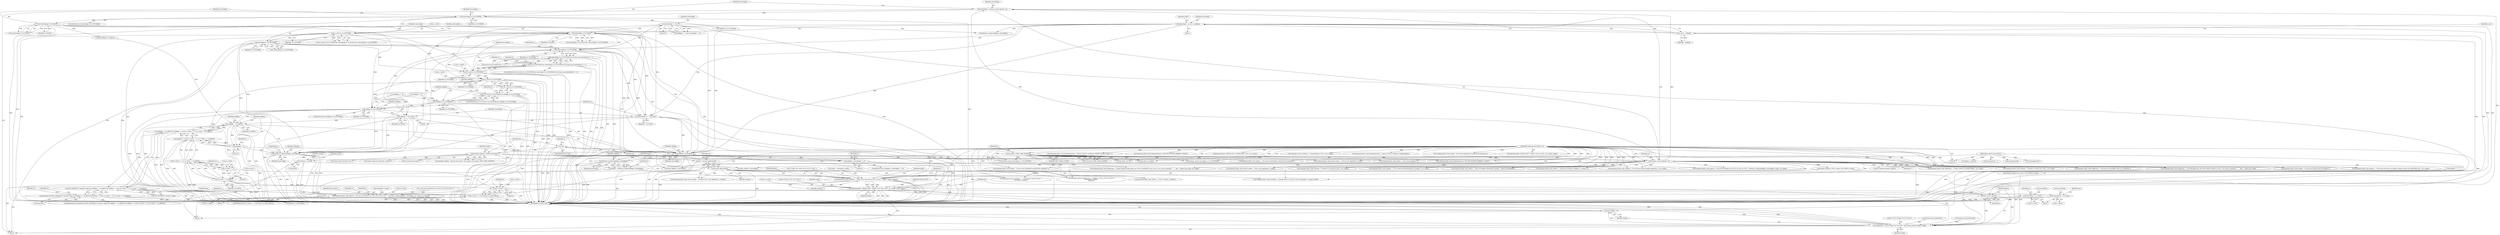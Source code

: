 digraph "0_atheme_c597156adc60a45b5f827793cd420945f47bc03b_1@API" {
"1000707" [label="(Call,removeflags & CA_FOUNDER)"];
"1000689" [label="(Call,removeflags & CA_FOUNDER)"];
"1000685" [label="(Call,removeflags & CA_FLAGS)"];
"1000557" [label="(Call,removeflags == 0)"];
"1000634" [label="(Call,removeflags = ca_all & ~addflags)"];
"1000636" [label="(Call,ca_all & ~addflags)"];
"1000476" [label="(Call,restrictflags & CA_FLAGS)"];
"1000466" [label="(Call,restrictflags & CA_FOUNDER)"];
"1000460" [label="(Call,restrictflags = chanacs_source_flags(mc, si))"];
"1000462" [label="(Call,chanacs_source_flags(mc, si))"];
"1000171" [label="(Call,metadata_find(mc, \"private:close:closer\"))"];
"1000159" [label="(Call,!mc)"];
"1000154" [label="(Call,mc = mychan_find(channel))"];
"1000156" [label="(Call,mychan_find(channel))"];
"1000114" [label="(Call,*channel = parv[0])"];
"1000109" [label="(MethodParameterIn,char *parv[])"];
"1000177" [label="(Call,has_priv(si, PRIV_CHAN_AUSPEX))"];
"1000107" [label="(MethodParameterIn,sourceinfo_t *si)"];
"1000679" [label="(Call,ca->level & CA_FOUNDER)"];
"1000701" [label="(Call,ca->level & CA_FOUNDER)"];
"1000706" [label="(Call,removeflags & CA_FOUNDER && mychan_num_founders(mc) == 1)"];
"1000700" [label="(Call,ca->level & CA_FOUNDER && removeflags & CA_FOUNDER && mychan_num_founders(mc) == 1)"];
"1000724" [label="(Call,ca->level & CA_FOUNDER)"];
"1000723" [label="(Call,!(ca->level & CA_FOUNDER))"];
"1000722" [label="(Call,!(ca->level & CA_FOUNDER) && addflags & CA_FOUNDER)"];
"1000729" [label="(Call,addflags & CA_FOUNDER)"];
"1000785" [label="(Call,addflags & CA_FOUNDER)"];
"1000789" [label="(Call,addflags |= CA_FLAGS)"];
"1000807" [label="(Call,addflags != CA_AKICK)"];
"1000806" [label="(Call,addflags != CA_AKICK && addflags != 0 && (ca->level == 0 || ca->level == CA_AKICK))"];
"1000799" [label="(Call,MU_NEVEROP & user(mt)->flags && addflags != CA_AKICK && addflags != 0 && (ca->level == 0 || ca->level == CA_AKICK))"];
"1000796" [label="(Call,isuser(mt) && (MU_NEVEROP & user(mt)->flags && addflags != CA_AKICK && addflags != 0 && (ca->level == 0 || ca->level == CA_AKICK)))"];
"1000811" [label="(Call,addflags != 0)"];
"1000810" [label="(Call,addflags != 0 && (ca->level == 0 || ca->level == CA_AKICK))"];
"1000885" [label="(Call,bitmask_to_flags2(addflags, removeflags))"];
"1000880" [label="(Call,command_fail(si, fault_noprivs, _(\"You are not allowed to set \2%s\2 on \2%s\2 in \2%s\2.\"), bitmask_to_flags2(addflags, removeflags), mt->name, mc->name))"];
"1001005" [label="(Call,addflags | removeflags)"];
"1001004" [label="(Call,(addflags | removeflags) == 0)"];
"1001020" [label="(Call,bitmask_to_flags2(addflags, removeflags))"];
"1001018" [label="(Call,flagstr = bitmask_to_flags2(addflags, removeflags))"];
"1001023" [label="(Call,command_success_nodata(si, _(\"Flags \2%s\2 were set on \2%s\2 in \2%s\2.\"), flagstr, target, channel))"];
"1001030" [label="(Call,logcommand(si, CMDLOG_SET, \"FLAGS: \2%s\2 \2%s\2 \2%s\2\", mc->name, target, flagstr))"];
"1001042" [label="(Call,get_source_name(si))"];
"1001039" [label="(Call,verbose(mc, \"\2%s\2 set flags \2%s\2 on \2%s\2\", get_source_name(si), flagstr, target))"];
"1001046" [label="(Call,free(target))"];
"1000820" [label="(Call,ca->level == CA_AKICK)"];
"1000814" [label="(Call,ca->level == 0 || ca->level == CA_AKICK)"];
"1000839" [label="(Call,ca->level == 0)"];
"1000838" [label="(Call,ca->level == 0 && chanacs_is_table_full(ca))"];
"1000863" [label="(Call,req.oldlevel = ca->level)"];
"1000897" [label="(Call,req.newlevel = ca->level)"];
"1000815" [label="(Call,ca->level == 0)"];
"1000792" [label="(Call,removeflags &= ~CA_FLAGS)"];
"1000678" [label="(Call,ca->level & CA_FOUNDER && removeflags & CA_FLAGS && !(removeflags & CA_FOUNDER))"];
"1000790" [label="(Identifier,addflags)"];
"1001003" [label="(ControlStructure,if ((addflags | removeflags) == 0))"];
"1000824" [label="(Identifier,CA_AKICK)"];
"1001005" [label="(Call,addflags | removeflags)"];
"1000461" [label="(Identifier,restrictflags)"];
"1000163" [label="(Identifier,si)"];
"1000478" [label="(Identifier,CA_FLAGS)"];
"1000156" [label="(Call,mychan_find(channel))"];
"1000116" [label="(Call,parv[0])"];
"1000707" [label="(Call,removeflags & CA_FOUNDER)"];
"1000378" [label="(Call,command_fail(si, fault_noprivs, _(\"You are not authorized to execute this command.\")))"];
"1000816" [label="(Call,ca->level)"];
"1000482" [label="(Call,restrictflags & CA_AKICK)"];
"1000320" [label="(Call,command_fail(si, fault_needmoreparams, _(\"Syntax: FLAGS <#channel> MODIFY [target] <flags>\")))"];
"1000686" [label="(Identifier,removeflags)"];
"1000176" [label="(Call,!has_priv(si, PRIV_CHAN_AUSPEX))"];
"1000232" [label="(Call,do_list(si, mc, 0))"];
"1000179" [label="(Identifier,PRIV_CHAN_AUSPEX)"];
"1000725" [label="(Call,ca->level)"];
"1001038" [label="(Identifier,flagstr)"];
"1000435" [label="(Call,command_success_string(si, str1, _(\"Flags for \2%s\2 in \2%s\2 are \2%s\2.\"),\n\t\t\t\t\t\ttarget, channel,\n\t\t\t\t\t\tstr1))"];
"1000107" [label="(MethodParameterIn,sourceinfo_t *si)"];
"1000691" [label="(Identifier,CA_FOUNDER)"];
"1000143" [label="(Call,command_fail(si, fault_needmoreparams, STR_INSUFFICIENT_PARAMS, \"FLAGS\"))"];
"1000605" [label="(Call,command_fail(si, fault_badparams, _(\"Usage: FLAGS %s [target] [flags]\"), mc->name))"];
"1000281" [label="(Call,logcommand(si, CMDLOG_DO, \"CLEAR:FLAGS: \2%s\2\", mc->name))"];
"1000154" [label="(Call,mc = mychan_find(channel))"];
"1000795" [label="(ControlStructure,if (isuser(mt) && (MU_NEVEROP & user(mt)->flags && addflags != CA_AKICK && addflags != 0 && (ca->level == 0 || ca->level == CA_AKICK))))"];
"1000527" [label="(Call,allow_flags(mc, restrictflags))"];
"1000689" [label="(Call,removeflags & CA_FOUNDER)"];
"1000504" [label="(Call,command_fail(si, fault_noprivs, _(\"You are not authorized to execute this command.\")))"];
"1000699" [label="(ControlStructure,if (ca->level & CA_FOUNDER && removeflags & CA_FOUNDER && mychan_num_founders(mc) == 1))"];
"1000873" [label="(Identifier,ca)"];
"1001032" [label="(Identifier,CMDLOG_SET)"];
"1000419" [label="(Call,chanacs_find_literal(mc, mt, 0))"];
"1000887" [label="(Identifier,removeflags)"];
"1000882" [label="(Identifier,fault_noprivs)"];
"1001004" [label="(Call,(addflags | removeflags) == 0)"];
"1000614" [label="(Call,command_fail(si, fault_badparams, _(\"Invalid template name given, use /%s%s TEMPLATE %s for a list\"), ircd->uses_rcommand ? \"\" : \"msg \", chansvs.me->disp, mc->name))"];
"1000810" [label="(Call,addflags != 0 && (ca->level == 0 || ca->level == CA_AKICK))"];
"1000898" [label="(Call,req.newlevel)"];
"1000172" [label="(Identifier,mc)"];
"1000582" [label="(Call,get_template_flags(mc, flagstr))"];
"1000843" [label="(Literal,0)"];
"1001047" [label="(Identifier,target)"];
"1000463" [label="(Identifier,mc)"];
"1000860" [label="(Identifier,req)"];
"1000901" [label="(Call,ca->level)"];
"1000789" [label="(Call,addflags |= CA_FLAGS)"];
"1000726" [label="(Identifier,ca)"];
"1001029" [label="(Identifier,channel)"];
"1000840" [label="(Call,ca->level)"];
"1000716" [label="(Identifier,si)"];
"1000817" [label="(Identifier,ca)"];
"1000794" [label="(Identifier,~CA_FLAGS)"];
"1000844" [label="(Call,chanacs_is_table_full(ca))"];
"1000702" [label="(Call,ca->level)"];
"1000806" [label="(Call,addflags != CA_AKICK && addflags != 0 && (ca->level == 0 || ca->level == CA_AKICK))"];
"1000847" [label="(Call,command_fail(si, fault_toomany, _(\"Channel %s access list is full.\"), mc->name))"];
"1001046" [label="(Call,free(target))"];
"1000820" [label="(Call,ca->level == CA_AKICK)"];
"1001018" [label="(Call,flagstr = bitmask_to_flags2(addflags, removeflags))"];
"1000736" [label="(Identifier,mc)"];
"1000867" [label="(Call,ca->level)"];
"1000559" [label="(Literal,0)"];
"1001010" [label="(Call,command_fail(si, fault_nochange, _(\"Channel access to \2%s\2 for \2%s\2 unchanged.\"), channel, target))"];
"1000693" [label="(Call,command_fail(si, fault_noprivs, _(\"You may not remove a founder's +f access.\")))"];
"1000373" [label="(Call,chanacs_source_has_flag(mc, si, CA_ACLVIEW))"];
"1000288" [label="(Call,command_success_nodata(si, _(\"Cleared flags in \2%s\2.\"), mc->name))"];
"1000723" [label="(Call,!(ca->level & CA_FOUNDER))"];
"1000814" [label="(Call,ca->level == 0 || ca->level == CA_AKICK)"];
"1001007" [label="(Identifier,removeflags)"];
"1000475" [label="(Call,!(restrictflags & CA_FLAGS))"];
"1000895" [label="(Identifier,ca)"];
"1001040" [label="(Identifier,mc)"];
"1000127" [label="(Call,*flagstr = parv[2])"];
"1000679" [label="(Call,ca->level & CA_FOUNDER)"];
"1000863" [label="(Call,req.oldlevel = ca->level)"];
"1000636" [label="(Call,ca_all & ~addflags)"];
"1000793" [label="(Identifier,removeflags)"];
"1000177" [label="(Call,has_priv(si, PRIV_CHAN_AUSPEX))"];
"1000687" [label="(Identifier,CA_FLAGS)"];
"1000328" [label="(Call,strchr(parv[2], ' '))"];
"1000897" [label="(Call,req.newlevel = ca->level)"];
"1000635" [label="(Identifier,removeflags)"];
"1000784" [label="(ControlStructure,if (addflags & CA_FOUNDER))"];
"1000811" [label="(Call,addflags != 0)"];
"1000148" [label="(Call,command_fail(si, fault_needmoreparams, _(\"Syntax: FLAGS <channel> [target] [flags]\")))"];
"1000170" [label="(Call,metadata_find(mc, \"private:close:closer\") && (target || !has_priv(si, PRIV_CHAN_AUSPEX)))"];
"1000881" [label="(Identifier,si)"];
"1000660" [label="(Call,target = sstrdup(mt->name))"];
"1001019" [label="(Identifier,flagstr)"];
"1000464" [label="(Identifier,si)"];
"1000468" [label="(Identifier,CA_FOUNDER)"];
"1000709" [label="(Identifier,CA_FOUNDER)"];
"1000889" [label="(Identifier,mt)"];
"1001039" [label="(Call,verbose(mc, \"\2%s\2 set flags \2%s\2 on \2%s\2\", get_source_name(si), flagstr, target))"];
"1000916" [label="(Call,command_fail(si, fault_badparams, _(\"You may not set founder status on a hostmask.\")))"];
"1000260" [label="(Call,command_fail(si, fault_noprivs, \"You are not authorized to perform this operation.\"))"];
"1001006" [label="(Identifier,addflags)"];
"1000722" [label="(Call,!(ca->level & CA_FOUNDER) && addflags & CA_FOUNDER)"];
"1000731" [label="(Identifier,CA_FOUNDER)"];
"1000346" [label="(Block,)"];
"1000715" [label="(Call,command_fail(si, fault_noprivs, _(\"You may not remove the last founder.\")))"];
"1000826" [label="(Call,command_fail(si, fault_noprivs, _(\"\2%s\2 does not wish to be added to channel access lists (NEVEROP set).\"), mt->name))"];
"1000557" [label="(Call,removeflags == 0)"];
"1000797" [label="(Call,isuser(mt))"];
"1000643" [label="(Block,)"];
"1001024" [label="(Identifier,si)"];
"1000906" [label="(Identifier,req)"];
"1000342" [label="(Call,strdup(parv[2]))"];
"1000579" [label="(Block,)"];
"1000662" [label="(Call,sstrdup(mt->name))"];
"1000451" [label="(Call,logcommand(si, CMDLOG_GET, \"FLAGS: \2%s\2 on \2%s\2\", mc->name, target))"];
"1000634" [label="(Call,removeflags = ca_all & ~addflags)"];
"1001045" [label="(Identifier,target)"];
"1000160" [label="(Identifier,mc)"];
"1000354" [label="(Call,command_fail(si, fault_noprivs, _(\"You are not logged in.\")))"];
"1000157" [label="(Identifier,channel)"];
"1000981" [label="(Call,bitmask_to_flags2(addflags, removeflags))"];
"1000912" [label="(Call,addflags & CA_FOUNDER)"];
"1000470" [label="(Identifier,restrictflags)"];
"1000792" [label="(Call,removeflags &= ~CA_FLAGS)"];
"1000812" [label="(Identifier,addflags)"];
"1001025" [label="(Call,_(\"Flags \2%s\2 were set on \2%s\2 in \2%s\2.\"))"];
"1000158" [label="(ControlStructure,if (!mc))"];
"1000651" [label="(Call,command_fail(si, fault_nosuch_target, _(\"\2%s\2 is not registered.\"), target))"];
"1001041" [label="(Literal,\"\2%s\2 set flags \2%s\2 on \2%s\2\")"];
"1000841" [label="(Identifier,ca)"];
"1000773" [label="(Call,command_fail(si, fault_toomany, _(\"\2%s\2 cannot take foundership of a channel.\"), mt->name))"];
"1000845" [label="(Identifier,ca)"];
"1000215" [label="(Call,do_list(si, mc, flags))"];
"1000115" [label="(Identifier,channel)"];
"1000690" [label="(Identifier,removeflags)"];
"1000688" [label="(Call,!(removeflags & CA_FOUNDER))"];
"1000315" [label="(Call,command_fail(si, fault_needmoreparams, STR_INSUFFICIENT_PARAMS, \"FLAGS\"))"];
"1000708" [label="(Identifier,removeflags)"];
"1001030" [label="(Call,logcommand(si, CMDLOG_SET, \"FLAGS: \2%s\2 \2%s\2 \2%s\2\", mc->name, target, flagstr))"];
"1000122" [label="(Call,sstrdup(parv[1]))"];
"1000786" [label="(Identifier,addflags)"];
"1000741" [label="(Call,command_fail(si, fault_noprivs, _(\"Only %d founders allowed per channel.\"), chansvs.maxfounders))"];
"1000808" [label="(Identifier,addflags)"];
"1000798" [label="(Identifier,mt)"];
"1000800" [label="(Call,MU_NEVEROP & user(mt)->flags)"];
"1001021" [label="(Identifier,addflags)"];
"1001043" [label="(Identifier,si)"];
"1000827" [label="(Identifier,si)"];
"1000711" [label="(Call,mychan_num_founders(mc))"];
"1000642" [label="(Identifier,target)"];
"1000891" [label="(Call,mc->name)"];
"1000558" [label="(Identifier,removeflags)"];
"1000712" [label="(Identifier,mc)"];
"1000668" [label="(Call,chanacs_open(mc, mt, NULL, true, entity(si->smu)))"];
"1000109" [label="(MethodParameterIn,char *parv[])"];
"1001044" [label="(Identifier,flagstr)"];
"1000553" [label="(Call,addflags == 0 && removeflags == 0)"];
"1000181" [label="(Call,command_fail(si, fault_noprivs, _(\"\2%s\2 is closed.\"), channel))"];
"1001042" [label="(Call,get_source_name(si))"];
"1000729" [label="(Call,addflags & CA_FOUNDER)"];
"1000159" [label="(Call,!mc)"];
"1000888" [label="(Call,mt->name)"];
"1000121" [label="(Identifier,target)"];
"1000110" [label="(Block,)"];
"1000819" [label="(Literal,0)"];
"1000477" [label="(Identifier,restrictflags)"];
"1000466" [label="(Call,restrictflags & CA_FOUNDER)"];
"1000807" [label="(Call,addflags != CA_AKICK)"];
"1000822" [label="(Identifier,ca)"];
"1000195" [label="(Call,target[0] == '+')"];
"1000467" [label="(Identifier,restrictflags)"];
"1000700" [label="(Call,ca->level & CA_FOUNDER && removeflags & CA_FOUNDER && mychan_num_founders(mc) == 1)"];
"1000728" [label="(Identifier,CA_FOUNDER)"];
"1000796" [label="(Call,isuser(mt) && (MU_NEVEROP & user(mt)->flags && addflags != CA_AKICK && addflags != 0 && (ca->level == 0 || ca->level == CA_AKICK)))"];
"1000638" [label="(Identifier,~addflags)"];
"1001031" [label="(Identifier,si)"];
"1000586" [label="(Call,addflags == 0)"];
"1000791" [label="(Identifier,CA_FLAGS)"];
"1000799" [label="(Call,MU_NEVEROP & user(mt)->flags && addflags != CA_AKICK && addflags != 0 && (ca->level == 0 || ca->level == CA_AKICK))"];
"1000460" [label="(Call,restrictflags = chanacs_source_flags(mc, si))"];
"1000757" [label="(Call,command_fail(si, fault_toomany, _(\"\2%s\2 has too many channels registered.\"), mt->name))"];
"1000476" [label="(Call,restrictflags & CA_FLAGS)"];
"1000680" [label="(Call,ca->level)"];
"1000883" [label="(Call,_(\"You are not allowed to set \2%s\2 on \2%s\2 in \2%s\2.\"))"];
"1000683" [label="(Identifier,CA_FOUNDER)"];
"1000864" [label="(Call,req.oldlevel)"];
"1000839" [label="(Call,ca->level == 0)"];
"1000705" [label="(Identifier,CA_FOUNDER)"];
"1000809" [label="(Identifier,CA_AKICK)"];
"1000976" [label="(Call,command_fail(si, fault_noprivs, _(\"You are not allowed to set \2%s\2 on \2%s\2 in \2%s\2.\"), bitmask_to_flags2(addflags, removeflags), target, mc->name))"];
"1000821" [label="(Call,ca->level)"];
"1000706" [label="(Call,removeflags & CA_FOUNDER && mychan_num_founders(mc) == 1)"];
"1001034" [label="(Call,mc->name)"];
"1000175" [label="(Identifier,target)"];
"1001033" [label="(Literal,\"FLAGS: \2%s\2 \2%s\2 \2%s\2\")"];
"1000554" [label="(Call,addflags == 0)"];
"1000162" [label="(Call,command_fail(si, fault_nosuch_target, _(\"Channel \2%s\2 is not registered.\"), channel))"];
"1000155" [label="(Identifier,mc)"];
"1000785" [label="(Call,addflags & CA_FOUNDER)"];
"1000730" [label="(Identifier,addflags)"];
"1000813" [label="(Literal,0)"];
"1000880" [label="(Call,command_fail(si, fault_noprivs, _(\"You are not allowed to set \2%s\2 on \2%s\2 in \2%s\2.\"), bitmask_to_flags2(addflags, removeflags), mt->name, mc->name))"];
"1000465" [label="(ControlStructure,if (restrictflags & CA_FOUNDER))"];
"1000924" [label="(Call,chanacs_open(mc, NULL, target, true, entity(si->smu)))"];
"1000848" [label="(Identifier,si)"];
"1000724" [label="(Call,ca->level & CA_FOUNDER)"];
"1000402" [label="(Call,command_fail(si, fault_nosuch_target, _(\"\2%s\2 is not registered.\"), target))"];
"1000444" [label="(Call,command_success_string(si, \"\", _(\"No flags for \2%s\2 in \2%s\2.\"),\n\t\t\t\t\t\ttarget, channel))"];
"1000701" [label="(Call,ca->level & CA_FOUNDER)"];
"1000838" [label="(Call,ca->level == 0 && chanacs_is_table_full(ca))"];
"1001008" [label="(Literal,0)"];
"1000685" [label="(Call,removeflags & CA_FLAGS)"];
"1000815" [label="(Call,ca->level == 0)"];
"1000788" [label="(Block,)"];
"1000879" [label="(Block,)"];
"1000886" [label="(Identifier,addflags)"];
"1001023" [label="(Call,command_success_nodata(si, _(\"Flags \2%s\2 were set on \2%s\2 in \2%s\2.\"), flagstr, target, channel))"];
"1000389" [label="(Call,chanacs_find_host_literal(mc, target, 0))"];
"1000943" [label="(Call,command_fail(si, fault_toomany, _(\"Channel %s access list is full.\"), mc->name))"];
"1000787" [label="(Identifier,CA_FOUNDER)"];
"1000885" [label="(Call,bitmask_to_flags2(addflags, removeflags))"];
"1001028" [label="(Identifier,target)"];
"1000178" [label="(Identifier,si)"];
"1000721" [label="(ControlStructure,if (!(ca->level & CA_FOUNDER) && addflags & CA_FOUNDER))"];
"1001020" [label="(Call,bitmask_to_flags2(addflags, removeflags))"];
"1000462" [label="(Call,chanacs_source_flags(mc, si))"];
"1000173" [label="(Literal,\"private:close:closer\")"];
"1001011" [label="(Identifier,si)"];
"1001027" [label="(Identifier,flagstr)"];
"1000735" [label="(Call,mychan_num_founders(mc))"];
"1000114" [label="(Call,*channel = parv[0])"];
"1000637" [label="(Identifier,ca_all)"];
"1000561" [label="(Call,command_fail(si, fault_badparams, _(\"No valid flags given, use /%s%s HELP FLAGS for a list\"), ircd->uses_rcommand ? \"\" : \"msg \", chansvs.me->disp))"];
"1000710" [label="(Call,mychan_num_founders(mc) == 1)"];
"1001048" [label="(MethodReturn,static void)"];
"1000684" [label="(Call,removeflags & CA_FLAGS && !(removeflags & CA_FOUNDER))"];
"1001037" [label="(Identifier,target)"];
"1000521" [label="(Call,allow_flags(mc, restrictflags))"];
"1000837" [label="(ControlStructure,if (ca->level == 0 && chanacs_is_table_full(ca)))"];
"1000171" [label="(Call,metadata_find(mc, \"private:close:closer\"))"];
"1001022" [label="(Identifier,removeflags)"];
"1000255" [label="(Call,chanacs_source_has_flag(mc, si, CA_FOUNDER))"];
"1000707" -> "1000706"  [label="AST: "];
"1000707" -> "1000709"  [label="CFG: "];
"1000708" -> "1000707"  [label="AST: "];
"1000709" -> "1000707"  [label="AST: "];
"1000712" -> "1000707"  [label="CFG: "];
"1000706" -> "1000707"  [label="CFG: "];
"1000707" -> "1001048"  [label="DDG: "];
"1000707" -> "1001048"  [label="DDG: "];
"1000707" -> "1000706"  [label="DDG: "];
"1000707" -> "1000706"  [label="DDG: "];
"1000689" -> "1000707"  [label="DDG: "];
"1000557" -> "1000707"  [label="DDG: "];
"1000634" -> "1000707"  [label="DDG: "];
"1000685" -> "1000707"  [label="DDG: "];
"1000701" -> "1000707"  [label="DDG: "];
"1000707" -> "1000724"  [label="DDG: "];
"1000707" -> "1000792"  [label="DDG: "];
"1000707" -> "1000885"  [label="DDG: "];
"1000707" -> "1001005"  [label="DDG: "];
"1000689" -> "1000688"  [label="AST: "];
"1000689" -> "1000691"  [label="CFG: "];
"1000690" -> "1000689"  [label="AST: "];
"1000691" -> "1000689"  [label="AST: "];
"1000688" -> "1000689"  [label="CFG: "];
"1000689" -> "1001048"  [label="DDG: "];
"1000689" -> "1001048"  [label="DDG: "];
"1000689" -> "1000688"  [label="DDG: "];
"1000689" -> "1000688"  [label="DDG: "];
"1000685" -> "1000689"  [label="DDG: "];
"1000679" -> "1000689"  [label="DDG: "];
"1000689" -> "1000701"  [label="DDG: "];
"1000689" -> "1000792"  [label="DDG: "];
"1000689" -> "1000885"  [label="DDG: "];
"1000689" -> "1001005"  [label="DDG: "];
"1000685" -> "1000684"  [label="AST: "];
"1000685" -> "1000687"  [label="CFG: "];
"1000686" -> "1000685"  [label="AST: "];
"1000687" -> "1000685"  [label="AST: "];
"1000690" -> "1000685"  [label="CFG: "];
"1000684" -> "1000685"  [label="CFG: "];
"1000685" -> "1001048"  [label="DDG: "];
"1000685" -> "1001048"  [label="DDG: "];
"1000685" -> "1000684"  [label="DDG: "];
"1000685" -> "1000684"  [label="DDG: "];
"1000557" -> "1000685"  [label="DDG: "];
"1000634" -> "1000685"  [label="DDG: "];
"1000476" -> "1000685"  [label="DDG: "];
"1000685" -> "1000789"  [label="DDG: "];
"1000685" -> "1000792"  [label="DDG: "];
"1000685" -> "1000885"  [label="DDG: "];
"1000685" -> "1001005"  [label="DDG: "];
"1000557" -> "1000553"  [label="AST: "];
"1000557" -> "1000559"  [label="CFG: "];
"1000558" -> "1000557"  [label="AST: "];
"1000559" -> "1000557"  [label="AST: "];
"1000553" -> "1000557"  [label="CFG: "];
"1000557" -> "1001048"  [label="DDG: "];
"1000557" -> "1000553"  [label="DDG: "];
"1000557" -> "1000553"  [label="DDG: "];
"1000557" -> "1000792"  [label="DDG: "];
"1000557" -> "1000885"  [label="DDG: "];
"1000557" -> "1000981"  [label="DDG: "];
"1000557" -> "1001005"  [label="DDG: "];
"1000634" -> "1000579"  [label="AST: "];
"1000634" -> "1000636"  [label="CFG: "];
"1000635" -> "1000634"  [label="AST: "];
"1000636" -> "1000634"  [label="AST: "];
"1000642" -> "1000634"  [label="CFG: "];
"1000634" -> "1001048"  [label="DDG: "];
"1000634" -> "1001048"  [label="DDG: "];
"1000636" -> "1000634"  [label="DDG: "];
"1000636" -> "1000634"  [label="DDG: "];
"1000634" -> "1000792"  [label="DDG: "];
"1000634" -> "1000885"  [label="DDG: "];
"1000634" -> "1000981"  [label="DDG: "];
"1000634" -> "1001005"  [label="DDG: "];
"1000636" -> "1000638"  [label="CFG: "];
"1000637" -> "1000636"  [label="AST: "];
"1000638" -> "1000636"  [label="AST: "];
"1000636" -> "1001048"  [label="DDG: "];
"1000636" -> "1001048"  [label="DDG: "];
"1000476" -> "1000475"  [label="AST: "];
"1000476" -> "1000478"  [label="CFG: "];
"1000477" -> "1000476"  [label="AST: "];
"1000478" -> "1000476"  [label="AST: "];
"1000475" -> "1000476"  [label="CFG: "];
"1000476" -> "1001048"  [label="DDG: "];
"1000476" -> "1000475"  [label="DDG: "];
"1000476" -> "1000475"  [label="DDG: "];
"1000466" -> "1000476"  [label="DDG: "];
"1000476" -> "1000482"  [label="DDG: "];
"1000476" -> "1000521"  [label="DDG: "];
"1000476" -> "1000527"  [label="DDG: "];
"1000476" -> "1000789"  [label="DDG: "];
"1000466" -> "1000465"  [label="AST: "];
"1000466" -> "1000468"  [label="CFG: "];
"1000467" -> "1000466"  [label="AST: "];
"1000468" -> "1000466"  [label="AST: "];
"1000470" -> "1000466"  [label="CFG: "];
"1000477" -> "1000466"  [label="CFG: "];
"1000466" -> "1001048"  [label="DDG: "];
"1000466" -> "1001048"  [label="DDG: "];
"1000460" -> "1000466"  [label="DDG: "];
"1000466" -> "1000679"  [label="DDG: "];
"1000466" -> "1000912"  [label="DDG: "];
"1000460" -> "1000346"  [label="AST: "];
"1000460" -> "1000462"  [label="CFG: "];
"1000461" -> "1000460"  [label="AST: "];
"1000462" -> "1000460"  [label="AST: "];
"1000467" -> "1000460"  [label="CFG: "];
"1000460" -> "1001048"  [label="DDG: "];
"1000462" -> "1000460"  [label="DDG: "];
"1000462" -> "1000460"  [label="DDG: "];
"1000462" -> "1000464"  [label="CFG: "];
"1000463" -> "1000462"  [label="AST: "];
"1000464" -> "1000462"  [label="AST: "];
"1000462" -> "1001048"  [label="DDG: "];
"1000171" -> "1000462"  [label="DDG: "];
"1000177" -> "1000462"  [label="DDG: "];
"1000107" -> "1000462"  [label="DDG: "];
"1000462" -> "1000504"  [label="DDG: "];
"1000462" -> "1000521"  [label="DDG: "];
"1000462" -> "1000527"  [label="DDG: "];
"1000462" -> "1000561"  [label="DDG: "];
"1000462" -> "1000582"  [label="DDG: "];
"1000462" -> "1000605"  [label="DDG: "];
"1000462" -> "1000614"  [label="DDG: "];
"1000462" -> "1000651"  [label="DDG: "];
"1000462" -> "1000668"  [label="DDG: "];
"1000462" -> "1000693"  [label="DDG: "];
"1000462" -> "1000715"  [label="DDG: "];
"1000462" -> "1000741"  [label="DDG: "];
"1000462" -> "1000757"  [label="DDG: "];
"1000462" -> "1000773"  [label="DDG: "];
"1000462" -> "1000826"  [label="DDG: "];
"1000462" -> "1000847"  [label="DDG: "];
"1000462" -> "1000880"  [label="DDG: "];
"1000462" -> "1000916"  [label="DDG: "];
"1000462" -> "1000924"  [label="DDG: "];
"1000462" -> "1000943"  [label="DDG: "];
"1000462" -> "1000976"  [label="DDG: "];
"1000462" -> "1001010"  [label="DDG: "];
"1000462" -> "1001023"  [label="DDG: "];
"1000171" -> "1000170"  [label="AST: "];
"1000171" -> "1000173"  [label="CFG: "];
"1000172" -> "1000171"  [label="AST: "];
"1000173" -> "1000171"  [label="AST: "];
"1000175" -> "1000171"  [label="CFG: "];
"1000170" -> "1000171"  [label="CFG: "];
"1000171" -> "1001048"  [label="DDG: "];
"1000171" -> "1000170"  [label="DDG: "];
"1000171" -> "1000170"  [label="DDG: "];
"1000159" -> "1000171"  [label="DDG: "];
"1000171" -> "1000215"  [label="DDG: "];
"1000171" -> "1000232"  [label="DDG: "];
"1000171" -> "1000255"  [label="DDG: "];
"1000171" -> "1000373"  [label="DDG: "];
"1000171" -> "1000389"  [label="DDG: "];
"1000171" -> "1000419"  [label="DDG: "];
"1000159" -> "1000158"  [label="AST: "];
"1000159" -> "1000160"  [label="CFG: "];
"1000160" -> "1000159"  [label="AST: "];
"1000163" -> "1000159"  [label="CFG: "];
"1000172" -> "1000159"  [label="CFG: "];
"1000159" -> "1001048"  [label="DDG: "];
"1000159" -> "1001048"  [label="DDG: "];
"1000154" -> "1000159"  [label="DDG: "];
"1000154" -> "1000110"  [label="AST: "];
"1000154" -> "1000156"  [label="CFG: "];
"1000155" -> "1000154"  [label="AST: "];
"1000156" -> "1000154"  [label="AST: "];
"1000160" -> "1000154"  [label="CFG: "];
"1000154" -> "1001048"  [label="DDG: "];
"1000156" -> "1000154"  [label="DDG: "];
"1000156" -> "1000157"  [label="CFG: "];
"1000157" -> "1000156"  [label="AST: "];
"1000156" -> "1001048"  [label="DDG: "];
"1000114" -> "1000156"  [label="DDG: "];
"1000156" -> "1000162"  [label="DDG: "];
"1000156" -> "1000181"  [label="DDG: "];
"1000156" -> "1000435"  [label="DDG: "];
"1000156" -> "1000444"  [label="DDG: "];
"1000156" -> "1001010"  [label="DDG: "];
"1000156" -> "1001023"  [label="DDG: "];
"1000114" -> "1000110"  [label="AST: "];
"1000114" -> "1000116"  [label="CFG: "];
"1000115" -> "1000114"  [label="AST: "];
"1000116" -> "1000114"  [label="AST: "];
"1000121" -> "1000114"  [label="CFG: "];
"1000114" -> "1001048"  [label="DDG: "];
"1000114" -> "1001048"  [label="DDG: "];
"1000109" -> "1000114"  [label="DDG: "];
"1000109" -> "1000106"  [label="AST: "];
"1000109" -> "1001048"  [label="DDG: "];
"1000109" -> "1000122"  [label="DDG: "];
"1000109" -> "1000127"  [label="DDG: "];
"1000109" -> "1000328"  [label="DDG: "];
"1000109" -> "1000342"  [label="DDG: "];
"1000177" -> "1000176"  [label="AST: "];
"1000177" -> "1000179"  [label="CFG: "];
"1000178" -> "1000177"  [label="AST: "];
"1000179" -> "1000177"  [label="AST: "];
"1000176" -> "1000177"  [label="CFG: "];
"1000177" -> "1001048"  [label="DDG: "];
"1000177" -> "1000176"  [label="DDG: "];
"1000177" -> "1000176"  [label="DDG: "];
"1000107" -> "1000177"  [label="DDG: "];
"1000177" -> "1000181"  [label="DDG: "];
"1000177" -> "1000215"  [label="DDG: "];
"1000177" -> "1000232"  [label="DDG: "];
"1000177" -> "1000255"  [label="DDG: "];
"1000177" -> "1000315"  [label="DDG: "];
"1000177" -> "1000354"  [label="DDG: "];
"1000177" -> "1000373"  [label="DDG: "];
"1000177" -> "1000378"  [label="DDG: "];
"1000177" -> "1000402"  [label="DDG: "];
"1000177" -> "1000435"  [label="DDG: "];
"1000177" -> "1000444"  [label="DDG: "];
"1000107" -> "1000106"  [label="AST: "];
"1000107" -> "1001048"  [label="DDG: "];
"1000107" -> "1000143"  [label="DDG: "];
"1000107" -> "1000148"  [label="DDG: "];
"1000107" -> "1000162"  [label="DDG: "];
"1000107" -> "1000181"  [label="DDG: "];
"1000107" -> "1000215"  [label="DDG: "];
"1000107" -> "1000232"  [label="DDG: "];
"1000107" -> "1000255"  [label="DDG: "];
"1000107" -> "1000260"  [label="DDG: "];
"1000107" -> "1000281"  [label="DDG: "];
"1000107" -> "1000288"  [label="DDG: "];
"1000107" -> "1000315"  [label="DDG: "];
"1000107" -> "1000320"  [label="DDG: "];
"1000107" -> "1000354"  [label="DDG: "];
"1000107" -> "1000373"  [label="DDG: "];
"1000107" -> "1000378"  [label="DDG: "];
"1000107" -> "1000402"  [label="DDG: "];
"1000107" -> "1000435"  [label="DDG: "];
"1000107" -> "1000444"  [label="DDG: "];
"1000107" -> "1000451"  [label="DDG: "];
"1000107" -> "1000504"  [label="DDG: "];
"1000107" -> "1000561"  [label="DDG: "];
"1000107" -> "1000605"  [label="DDG: "];
"1000107" -> "1000614"  [label="DDG: "];
"1000107" -> "1000651"  [label="DDG: "];
"1000107" -> "1000693"  [label="DDG: "];
"1000107" -> "1000715"  [label="DDG: "];
"1000107" -> "1000741"  [label="DDG: "];
"1000107" -> "1000757"  [label="DDG: "];
"1000107" -> "1000773"  [label="DDG: "];
"1000107" -> "1000826"  [label="DDG: "];
"1000107" -> "1000847"  [label="DDG: "];
"1000107" -> "1000880"  [label="DDG: "];
"1000107" -> "1000916"  [label="DDG: "];
"1000107" -> "1000943"  [label="DDG: "];
"1000107" -> "1000976"  [label="DDG: "];
"1000107" -> "1001010"  [label="DDG: "];
"1000107" -> "1001023"  [label="DDG: "];
"1000107" -> "1001030"  [label="DDG: "];
"1000107" -> "1001042"  [label="DDG: "];
"1000679" -> "1000678"  [label="AST: "];
"1000679" -> "1000683"  [label="CFG: "];
"1000680" -> "1000679"  [label="AST: "];
"1000683" -> "1000679"  [label="AST: "];
"1000686" -> "1000679"  [label="CFG: "];
"1000678" -> "1000679"  [label="CFG: "];
"1000679" -> "1001048"  [label="DDG: "];
"1000679" -> "1001048"  [label="DDG: "];
"1000679" -> "1000678"  [label="DDG: "];
"1000679" -> "1000678"  [label="DDG: "];
"1000679" -> "1000701"  [label="DDG: "];
"1000679" -> "1000701"  [label="DDG: "];
"1000701" -> "1000700"  [label="AST: "];
"1000701" -> "1000705"  [label="CFG: "];
"1000702" -> "1000701"  [label="AST: "];
"1000705" -> "1000701"  [label="AST: "];
"1000708" -> "1000701"  [label="CFG: "];
"1000700" -> "1000701"  [label="CFG: "];
"1000701" -> "1001048"  [label="DDG: "];
"1000701" -> "1001048"  [label="DDG: "];
"1000701" -> "1000700"  [label="DDG: "];
"1000701" -> "1000700"  [label="DDG: "];
"1000701" -> "1000724"  [label="DDG: "];
"1000701" -> "1000724"  [label="DDG: "];
"1000706" -> "1000700"  [label="AST: "];
"1000706" -> "1000710"  [label="CFG: "];
"1000710" -> "1000706"  [label="AST: "];
"1000700" -> "1000706"  [label="CFG: "];
"1000706" -> "1001048"  [label="DDG: "];
"1000706" -> "1001048"  [label="DDG: "];
"1000706" -> "1000700"  [label="DDG: "];
"1000706" -> "1000700"  [label="DDG: "];
"1000710" -> "1000706"  [label="DDG: "];
"1000710" -> "1000706"  [label="DDG: "];
"1000700" -> "1000699"  [label="AST: "];
"1000716" -> "1000700"  [label="CFG: "];
"1000726" -> "1000700"  [label="CFG: "];
"1000700" -> "1001048"  [label="DDG: "];
"1000700" -> "1001048"  [label="DDG: "];
"1000700" -> "1001048"  [label="DDG: "];
"1000724" -> "1000723"  [label="AST: "];
"1000724" -> "1000728"  [label="CFG: "];
"1000725" -> "1000724"  [label="AST: "];
"1000728" -> "1000724"  [label="AST: "];
"1000723" -> "1000724"  [label="CFG: "];
"1000724" -> "1001048"  [label="DDG: "];
"1000724" -> "1001048"  [label="DDG: "];
"1000724" -> "1000723"  [label="DDG: "];
"1000724" -> "1000723"  [label="DDG: "];
"1000724" -> "1000729"  [label="DDG: "];
"1000724" -> "1000785"  [label="DDG: "];
"1000724" -> "1000815"  [label="DDG: "];
"1000724" -> "1000839"  [label="DDG: "];
"1000723" -> "1000722"  [label="AST: "];
"1000730" -> "1000723"  [label="CFG: "];
"1000722" -> "1000723"  [label="CFG: "];
"1000723" -> "1001048"  [label="DDG: "];
"1000723" -> "1000722"  [label="DDG: "];
"1000722" -> "1000721"  [label="AST: "];
"1000722" -> "1000729"  [label="CFG: "];
"1000729" -> "1000722"  [label="AST: "];
"1000736" -> "1000722"  [label="CFG: "];
"1000786" -> "1000722"  [label="CFG: "];
"1000722" -> "1001048"  [label="DDG: "];
"1000722" -> "1001048"  [label="DDG: "];
"1000722" -> "1001048"  [label="DDG: "];
"1000729" -> "1000722"  [label="DDG: "];
"1000729" -> "1000722"  [label="DDG: "];
"1000729" -> "1000731"  [label="CFG: "];
"1000730" -> "1000729"  [label="AST: "];
"1000731" -> "1000729"  [label="AST: "];
"1000729" -> "1001048"  [label="DDG: "];
"1000729" -> "1001048"  [label="DDG: "];
"1000554" -> "1000729"  [label="DDG: "];
"1000586" -> "1000729"  [label="DDG: "];
"1000729" -> "1000785"  [label="DDG: "];
"1000729" -> "1000785"  [label="DDG: "];
"1000785" -> "1000784"  [label="AST: "];
"1000785" -> "1000787"  [label="CFG: "];
"1000786" -> "1000785"  [label="AST: "];
"1000787" -> "1000785"  [label="AST: "];
"1000790" -> "1000785"  [label="CFG: "];
"1000798" -> "1000785"  [label="CFG: "];
"1000785" -> "1001048"  [label="DDG: "];
"1000785" -> "1001048"  [label="DDG: "];
"1000785" -> "1001048"  [label="DDG: "];
"1000554" -> "1000785"  [label="DDG: "];
"1000586" -> "1000785"  [label="DDG: "];
"1000785" -> "1000789"  [label="DDG: "];
"1000785" -> "1000807"  [label="DDG: "];
"1000785" -> "1000885"  [label="DDG: "];
"1000785" -> "1001005"  [label="DDG: "];
"1000789" -> "1000788"  [label="AST: "];
"1000789" -> "1000791"  [label="CFG: "];
"1000790" -> "1000789"  [label="AST: "];
"1000791" -> "1000789"  [label="AST: "];
"1000793" -> "1000789"  [label="CFG: "];
"1000789" -> "1001048"  [label="DDG: "];
"1000789" -> "1001048"  [label="DDG: "];
"1000789" -> "1001048"  [label="DDG: "];
"1000789" -> "1000807"  [label="DDG: "];
"1000789" -> "1000885"  [label="DDG: "];
"1000789" -> "1001005"  [label="DDG: "];
"1000807" -> "1000806"  [label="AST: "];
"1000807" -> "1000809"  [label="CFG: "];
"1000808" -> "1000807"  [label="AST: "];
"1000809" -> "1000807"  [label="AST: "];
"1000812" -> "1000807"  [label="CFG: "];
"1000806" -> "1000807"  [label="CFG: "];
"1000807" -> "1001048"  [label="DDG: "];
"1000807" -> "1001048"  [label="DDG: "];
"1000807" -> "1000806"  [label="DDG: "];
"1000807" -> "1000806"  [label="DDG: "];
"1000482" -> "1000807"  [label="DDG: "];
"1000807" -> "1000811"  [label="DDG: "];
"1000807" -> "1000820"  [label="DDG: "];
"1000807" -> "1000885"  [label="DDG: "];
"1000807" -> "1001005"  [label="DDG: "];
"1000806" -> "1000799"  [label="AST: "];
"1000806" -> "1000810"  [label="CFG: "];
"1000810" -> "1000806"  [label="AST: "];
"1000799" -> "1000806"  [label="CFG: "];
"1000806" -> "1001048"  [label="DDG: "];
"1000806" -> "1001048"  [label="DDG: "];
"1000806" -> "1000799"  [label="DDG: "];
"1000806" -> "1000799"  [label="DDG: "];
"1000810" -> "1000806"  [label="DDG: "];
"1000810" -> "1000806"  [label="DDG: "];
"1000799" -> "1000796"  [label="AST: "];
"1000799" -> "1000800"  [label="CFG: "];
"1000800" -> "1000799"  [label="AST: "];
"1000796" -> "1000799"  [label="CFG: "];
"1000799" -> "1001048"  [label="DDG: "];
"1000799" -> "1001048"  [label="DDG: "];
"1000799" -> "1000796"  [label="DDG: "];
"1000799" -> "1000796"  [label="DDG: "];
"1000800" -> "1000799"  [label="DDG: "];
"1000800" -> "1000799"  [label="DDG: "];
"1000796" -> "1000795"  [label="AST: "];
"1000796" -> "1000797"  [label="CFG: "];
"1000797" -> "1000796"  [label="AST: "];
"1000827" -> "1000796"  [label="CFG: "];
"1000841" -> "1000796"  [label="CFG: "];
"1000796" -> "1001048"  [label="DDG: "];
"1000796" -> "1001048"  [label="DDG: "];
"1000796" -> "1001048"  [label="DDG: "];
"1000797" -> "1000796"  [label="DDG: "];
"1000811" -> "1000810"  [label="AST: "];
"1000811" -> "1000813"  [label="CFG: "];
"1000812" -> "1000811"  [label="AST: "];
"1000813" -> "1000811"  [label="AST: "];
"1000817" -> "1000811"  [label="CFG: "];
"1000810" -> "1000811"  [label="CFG: "];
"1000811" -> "1001048"  [label="DDG: "];
"1000811" -> "1000810"  [label="DDG: "];
"1000811" -> "1000810"  [label="DDG: "];
"1000811" -> "1000885"  [label="DDG: "];
"1000811" -> "1001005"  [label="DDG: "];
"1000810" -> "1000814"  [label="CFG: "];
"1000814" -> "1000810"  [label="AST: "];
"1000810" -> "1001048"  [label="DDG: "];
"1000810" -> "1001048"  [label="DDG: "];
"1000814" -> "1000810"  [label="DDG: "];
"1000814" -> "1000810"  [label="DDG: "];
"1000885" -> "1000880"  [label="AST: "];
"1000885" -> "1000887"  [label="CFG: "];
"1000886" -> "1000885"  [label="AST: "];
"1000887" -> "1000885"  [label="AST: "];
"1000889" -> "1000885"  [label="CFG: "];
"1000885" -> "1001048"  [label="DDG: "];
"1000885" -> "1001048"  [label="DDG: "];
"1000885" -> "1000880"  [label="DDG: "];
"1000885" -> "1000880"  [label="DDG: "];
"1000792" -> "1000885"  [label="DDG: "];
"1000880" -> "1000879"  [label="AST: "];
"1000880" -> "1000891"  [label="CFG: "];
"1000881" -> "1000880"  [label="AST: "];
"1000882" -> "1000880"  [label="AST: "];
"1000883" -> "1000880"  [label="AST: "];
"1000888" -> "1000880"  [label="AST: "];
"1000891" -> "1000880"  [label="AST: "];
"1000895" -> "1000880"  [label="CFG: "];
"1000880" -> "1001048"  [label="DDG: "];
"1000880" -> "1001048"  [label="DDG: "];
"1000880" -> "1001048"  [label="DDG: "];
"1000880" -> "1001048"  [label="DDG: "];
"1000880" -> "1001048"  [label="DDG: "];
"1000880" -> "1001048"  [label="DDG: "];
"1000880" -> "1001048"  [label="DDG: "];
"1000883" -> "1000880"  [label="DDG: "];
"1000662" -> "1000880"  [label="DDG: "];
"1001005" -> "1001004"  [label="AST: "];
"1001005" -> "1001007"  [label="CFG: "];
"1001006" -> "1001005"  [label="AST: "];
"1001007" -> "1001005"  [label="AST: "];
"1001008" -> "1001005"  [label="CFG: "];
"1001005" -> "1001048"  [label="DDG: "];
"1001005" -> "1001048"  [label="DDG: "];
"1001005" -> "1001004"  [label="DDG: "];
"1001005" -> "1001004"  [label="DDG: "];
"1000912" -> "1001005"  [label="DDG: "];
"1000792" -> "1001005"  [label="DDG: "];
"1001005" -> "1001020"  [label="DDG: "];
"1001005" -> "1001020"  [label="DDG: "];
"1001004" -> "1001003"  [label="AST: "];
"1001004" -> "1001008"  [label="CFG: "];
"1001008" -> "1001004"  [label="AST: "];
"1001011" -> "1001004"  [label="CFG: "];
"1001019" -> "1001004"  [label="CFG: "];
"1001004" -> "1001048"  [label="DDG: "];
"1001004" -> "1001048"  [label="DDG: "];
"1001020" -> "1001018"  [label="AST: "];
"1001020" -> "1001022"  [label="CFG: "];
"1001021" -> "1001020"  [label="AST: "];
"1001022" -> "1001020"  [label="AST: "];
"1001018" -> "1001020"  [label="CFG: "];
"1001020" -> "1001048"  [label="DDG: "];
"1001020" -> "1001048"  [label="DDG: "];
"1001020" -> "1001018"  [label="DDG: "];
"1001020" -> "1001018"  [label="DDG: "];
"1001018" -> "1000346"  [label="AST: "];
"1001019" -> "1001018"  [label="AST: "];
"1001024" -> "1001018"  [label="CFG: "];
"1001018" -> "1001048"  [label="DDG: "];
"1001018" -> "1001023"  [label="DDG: "];
"1001023" -> "1000346"  [label="AST: "];
"1001023" -> "1001029"  [label="CFG: "];
"1001024" -> "1001023"  [label="AST: "];
"1001025" -> "1001023"  [label="AST: "];
"1001027" -> "1001023"  [label="AST: "];
"1001028" -> "1001023"  [label="AST: "];
"1001029" -> "1001023"  [label="AST: "];
"1001031" -> "1001023"  [label="CFG: "];
"1001023" -> "1001048"  [label="DDG: "];
"1001023" -> "1001048"  [label="DDG: "];
"1001023" -> "1001048"  [label="DDG: "];
"1001025" -> "1001023"  [label="DDG: "];
"1000660" -> "1001023"  [label="DDG: "];
"1000924" -> "1001023"  [label="DDG: "];
"1000195" -> "1001023"  [label="DDG: "];
"1001023" -> "1001030"  [label="DDG: "];
"1001023" -> "1001030"  [label="DDG: "];
"1001023" -> "1001030"  [label="DDG: "];
"1001030" -> "1000346"  [label="AST: "];
"1001030" -> "1001038"  [label="CFG: "];
"1001031" -> "1001030"  [label="AST: "];
"1001032" -> "1001030"  [label="AST: "];
"1001033" -> "1001030"  [label="AST: "];
"1001034" -> "1001030"  [label="AST: "];
"1001037" -> "1001030"  [label="AST: "];
"1001038" -> "1001030"  [label="AST: "];
"1001040" -> "1001030"  [label="CFG: "];
"1001030" -> "1001048"  [label="DDG: "];
"1001030" -> "1001048"  [label="DDG: "];
"1001030" -> "1001048"  [label="DDG: "];
"1000195" -> "1001030"  [label="DDG: "];
"1001030" -> "1001042"  [label="DDG: "];
"1001030" -> "1001039"  [label="DDG: "];
"1001030" -> "1001039"  [label="DDG: "];
"1001042" -> "1001039"  [label="AST: "];
"1001042" -> "1001043"  [label="CFG: "];
"1001043" -> "1001042"  [label="AST: "];
"1001044" -> "1001042"  [label="CFG: "];
"1001042" -> "1001048"  [label="DDG: "];
"1001042" -> "1001039"  [label="DDG: "];
"1001039" -> "1000346"  [label="AST: "];
"1001039" -> "1001045"  [label="CFG: "];
"1001040" -> "1001039"  [label="AST: "];
"1001041" -> "1001039"  [label="AST: "];
"1001044" -> "1001039"  [label="AST: "];
"1001045" -> "1001039"  [label="AST: "];
"1001047" -> "1001039"  [label="CFG: "];
"1001039" -> "1001048"  [label="DDG: "];
"1001039" -> "1001048"  [label="DDG: "];
"1001039" -> "1001048"  [label="DDG: "];
"1001039" -> "1001048"  [label="DDG: "];
"1000711" -> "1001039"  [label="DDG: "];
"1000924" -> "1001039"  [label="DDG: "];
"1000668" -> "1001039"  [label="DDG: "];
"1000735" -> "1001039"  [label="DDG: "];
"1000195" -> "1001039"  [label="DDG: "];
"1001039" -> "1001046"  [label="DDG: "];
"1001046" -> "1000110"  [label="AST: "];
"1001046" -> "1001047"  [label="CFG: "];
"1001047" -> "1001046"  [label="AST: "];
"1001048" -> "1001046"  [label="CFG: "];
"1001046" -> "1001048"  [label="DDG: "];
"1000195" -> "1001046"  [label="DDG: "];
"1000820" -> "1000814"  [label="AST: "];
"1000820" -> "1000824"  [label="CFG: "];
"1000821" -> "1000820"  [label="AST: "];
"1000824" -> "1000820"  [label="AST: "];
"1000814" -> "1000820"  [label="CFG: "];
"1000820" -> "1001048"  [label="DDG: "];
"1000820" -> "1001048"  [label="DDG: "];
"1000820" -> "1000814"  [label="DDG: "];
"1000820" -> "1000814"  [label="DDG: "];
"1000815" -> "1000820"  [label="DDG: "];
"1000820" -> "1000839"  [label="DDG: "];
"1000814" -> "1000815"  [label="CFG: "];
"1000815" -> "1000814"  [label="AST: "];
"1000814" -> "1001048"  [label="DDG: "];
"1000814" -> "1001048"  [label="DDG: "];
"1000815" -> "1000814"  [label="DDG: "];
"1000815" -> "1000814"  [label="DDG: "];
"1000839" -> "1000838"  [label="AST: "];
"1000839" -> "1000843"  [label="CFG: "];
"1000840" -> "1000839"  [label="AST: "];
"1000843" -> "1000839"  [label="AST: "];
"1000845" -> "1000839"  [label="CFG: "];
"1000838" -> "1000839"  [label="CFG: "];
"1000839" -> "1001048"  [label="DDG: "];
"1000839" -> "1000838"  [label="DDG: "];
"1000839" -> "1000838"  [label="DDG: "];
"1000815" -> "1000839"  [label="DDG: "];
"1000839" -> "1000863"  [label="DDG: "];
"1000839" -> "1000897"  [label="DDG: "];
"1000838" -> "1000837"  [label="AST: "];
"1000838" -> "1000844"  [label="CFG: "];
"1000844" -> "1000838"  [label="AST: "];
"1000848" -> "1000838"  [label="CFG: "];
"1000860" -> "1000838"  [label="CFG: "];
"1000838" -> "1001048"  [label="DDG: "];
"1000838" -> "1001048"  [label="DDG: "];
"1000838" -> "1001048"  [label="DDG: "];
"1000844" -> "1000838"  [label="DDG: "];
"1000863" -> "1000643"  [label="AST: "];
"1000863" -> "1000867"  [label="CFG: "];
"1000864" -> "1000863"  [label="AST: "];
"1000867" -> "1000863"  [label="AST: "];
"1000873" -> "1000863"  [label="CFG: "];
"1000863" -> "1001048"  [label="DDG: "];
"1000863" -> "1001048"  [label="DDG: "];
"1000897" -> "1000643"  [label="AST: "];
"1000897" -> "1000901"  [label="CFG: "];
"1000898" -> "1000897"  [label="AST: "];
"1000901" -> "1000897"  [label="AST: "];
"1000906" -> "1000897"  [label="CFG: "];
"1000897" -> "1001048"  [label="DDG: "];
"1000897" -> "1001048"  [label="DDG: "];
"1000815" -> "1000819"  [label="CFG: "];
"1000816" -> "1000815"  [label="AST: "];
"1000819" -> "1000815"  [label="AST: "];
"1000822" -> "1000815"  [label="CFG: "];
"1000815" -> "1001048"  [label="DDG: "];
"1000792" -> "1000788"  [label="AST: "];
"1000792" -> "1000794"  [label="CFG: "];
"1000793" -> "1000792"  [label="AST: "];
"1000794" -> "1000792"  [label="AST: "];
"1000798" -> "1000792"  [label="CFG: "];
"1000792" -> "1001048"  [label="DDG: "];
"1000792" -> "1001048"  [label="DDG: "];
"1000792" -> "1001048"  [label="DDG: "];
}
